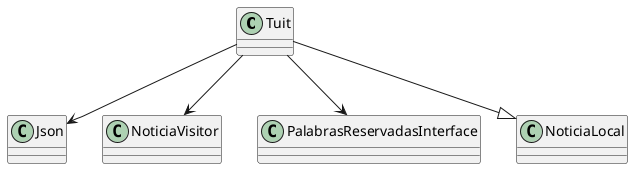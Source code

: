 @startuml

Tuit --> Json
Tuit --> NoticiaVisitor
Tuit --> PalabrasReservadasInterface
Tuit --|> NoticiaLocal

class Tuit {
!ifdef SHOW_METHODS
    +Tuit() 
    +Tuit(Json::Value& inputData, std::shared_ptr<PalabrasReservadasInterface> palabrasReservadas)
    +void setTitulo(std::string titulo) 
    +void setParrafos(std::vector<std::string> parrafos) 
    +std::string getTitulo() const 
    +std::string getCuerpo() const 
    +std::string toString() const
    +void accept(NoticiaVisitor& visitor) 
    +void procesarEntidades()
    +std::string getUser() const 
    +int getId() const 
    -std::string tuit
    -std::string user
    -int id
!endif
}

@enduml
